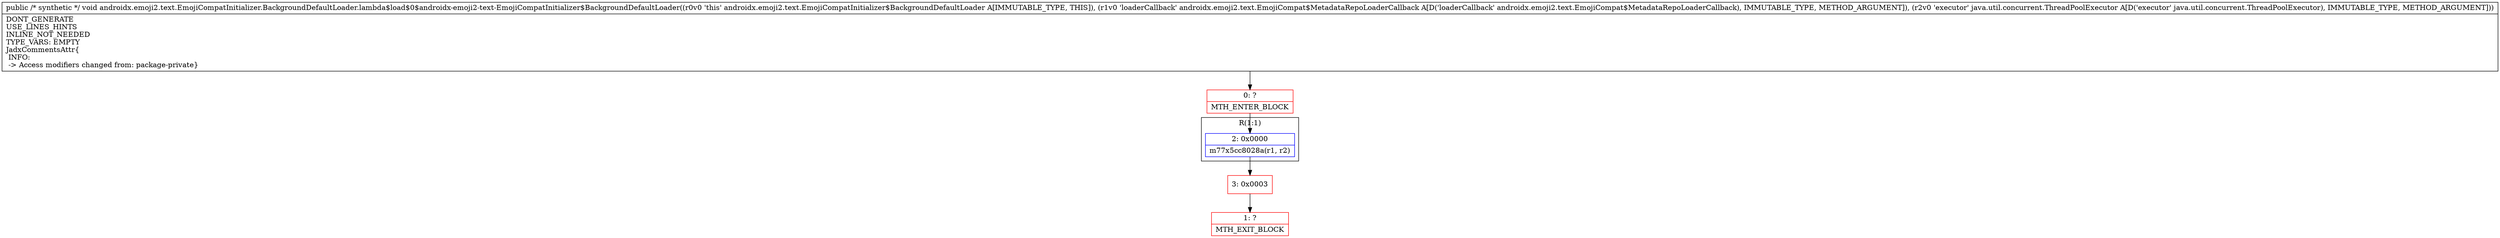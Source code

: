 digraph "CFG forandroidx.emoji2.text.EmojiCompatInitializer.BackgroundDefaultLoader.lambda$load$0$androidx\-emoji2\-text\-EmojiCompatInitializer$BackgroundDefaultLoader(Landroidx\/emoji2\/text\/EmojiCompat$MetadataRepoLoaderCallback;Ljava\/util\/concurrent\/ThreadPoolExecutor;)V" {
subgraph cluster_Region_1234058548 {
label = "R(1:1)";
node [shape=record,color=blue];
Node_2 [shape=record,label="{2\:\ 0x0000|m77x5cc8028a(r1, r2)\l}"];
}
Node_0 [shape=record,color=red,label="{0\:\ ?|MTH_ENTER_BLOCK\l}"];
Node_3 [shape=record,color=red,label="{3\:\ 0x0003}"];
Node_1 [shape=record,color=red,label="{1\:\ ?|MTH_EXIT_BLOCK\l}"];
MethodNode[shape=record,label="{public \/* synthetic *\/ void androidx.emoji2.text.EmojiCompatInitializer.BackgroundDefaultLoader.lambda$load$0$androidx\-emoji2\-text\-EmojiCompatInitializer$BackgroundDefaultLoader((r0v0 'this' androidx.emoji2.text.EmojiCompatInitializer$BackgroundDefaultLoader A[IMMUTABLE_TYPE, THIS]), (r1v0 'loaderCallback' androidx.emoji2.text.EmojiCompat$MetadataRepoLoaderCallback A[D('loaderCallback' androidx.emoji2.text.EmojiCompat$MetadataRepoLoaderCallback), IMMUTABLE_TYPE, METHOD_ARGUMENT]), (r2v0 'executor' java.util.concurrent.ThreadPoolExecutor A[D('executor' java.util.concurrent.ThreadPoolExecutor), IMMUTABLE_TYPE, METHOD_ARGUMENT]))  | DONT_GENERATE\lUSE_LINES_HINTS\lINLINE_NOT_NEEDED\lTYPE_VARS: EMPTY\lJadxCommentsAttr\{\l INFO: \l \-\> Access modifiers changed from: package\-private\}\l}"];
MethodNode -> Node_0;Node_2 -> Node_3;
Node_0 -> Node_2;
Node_3 -> Node_1;
}


